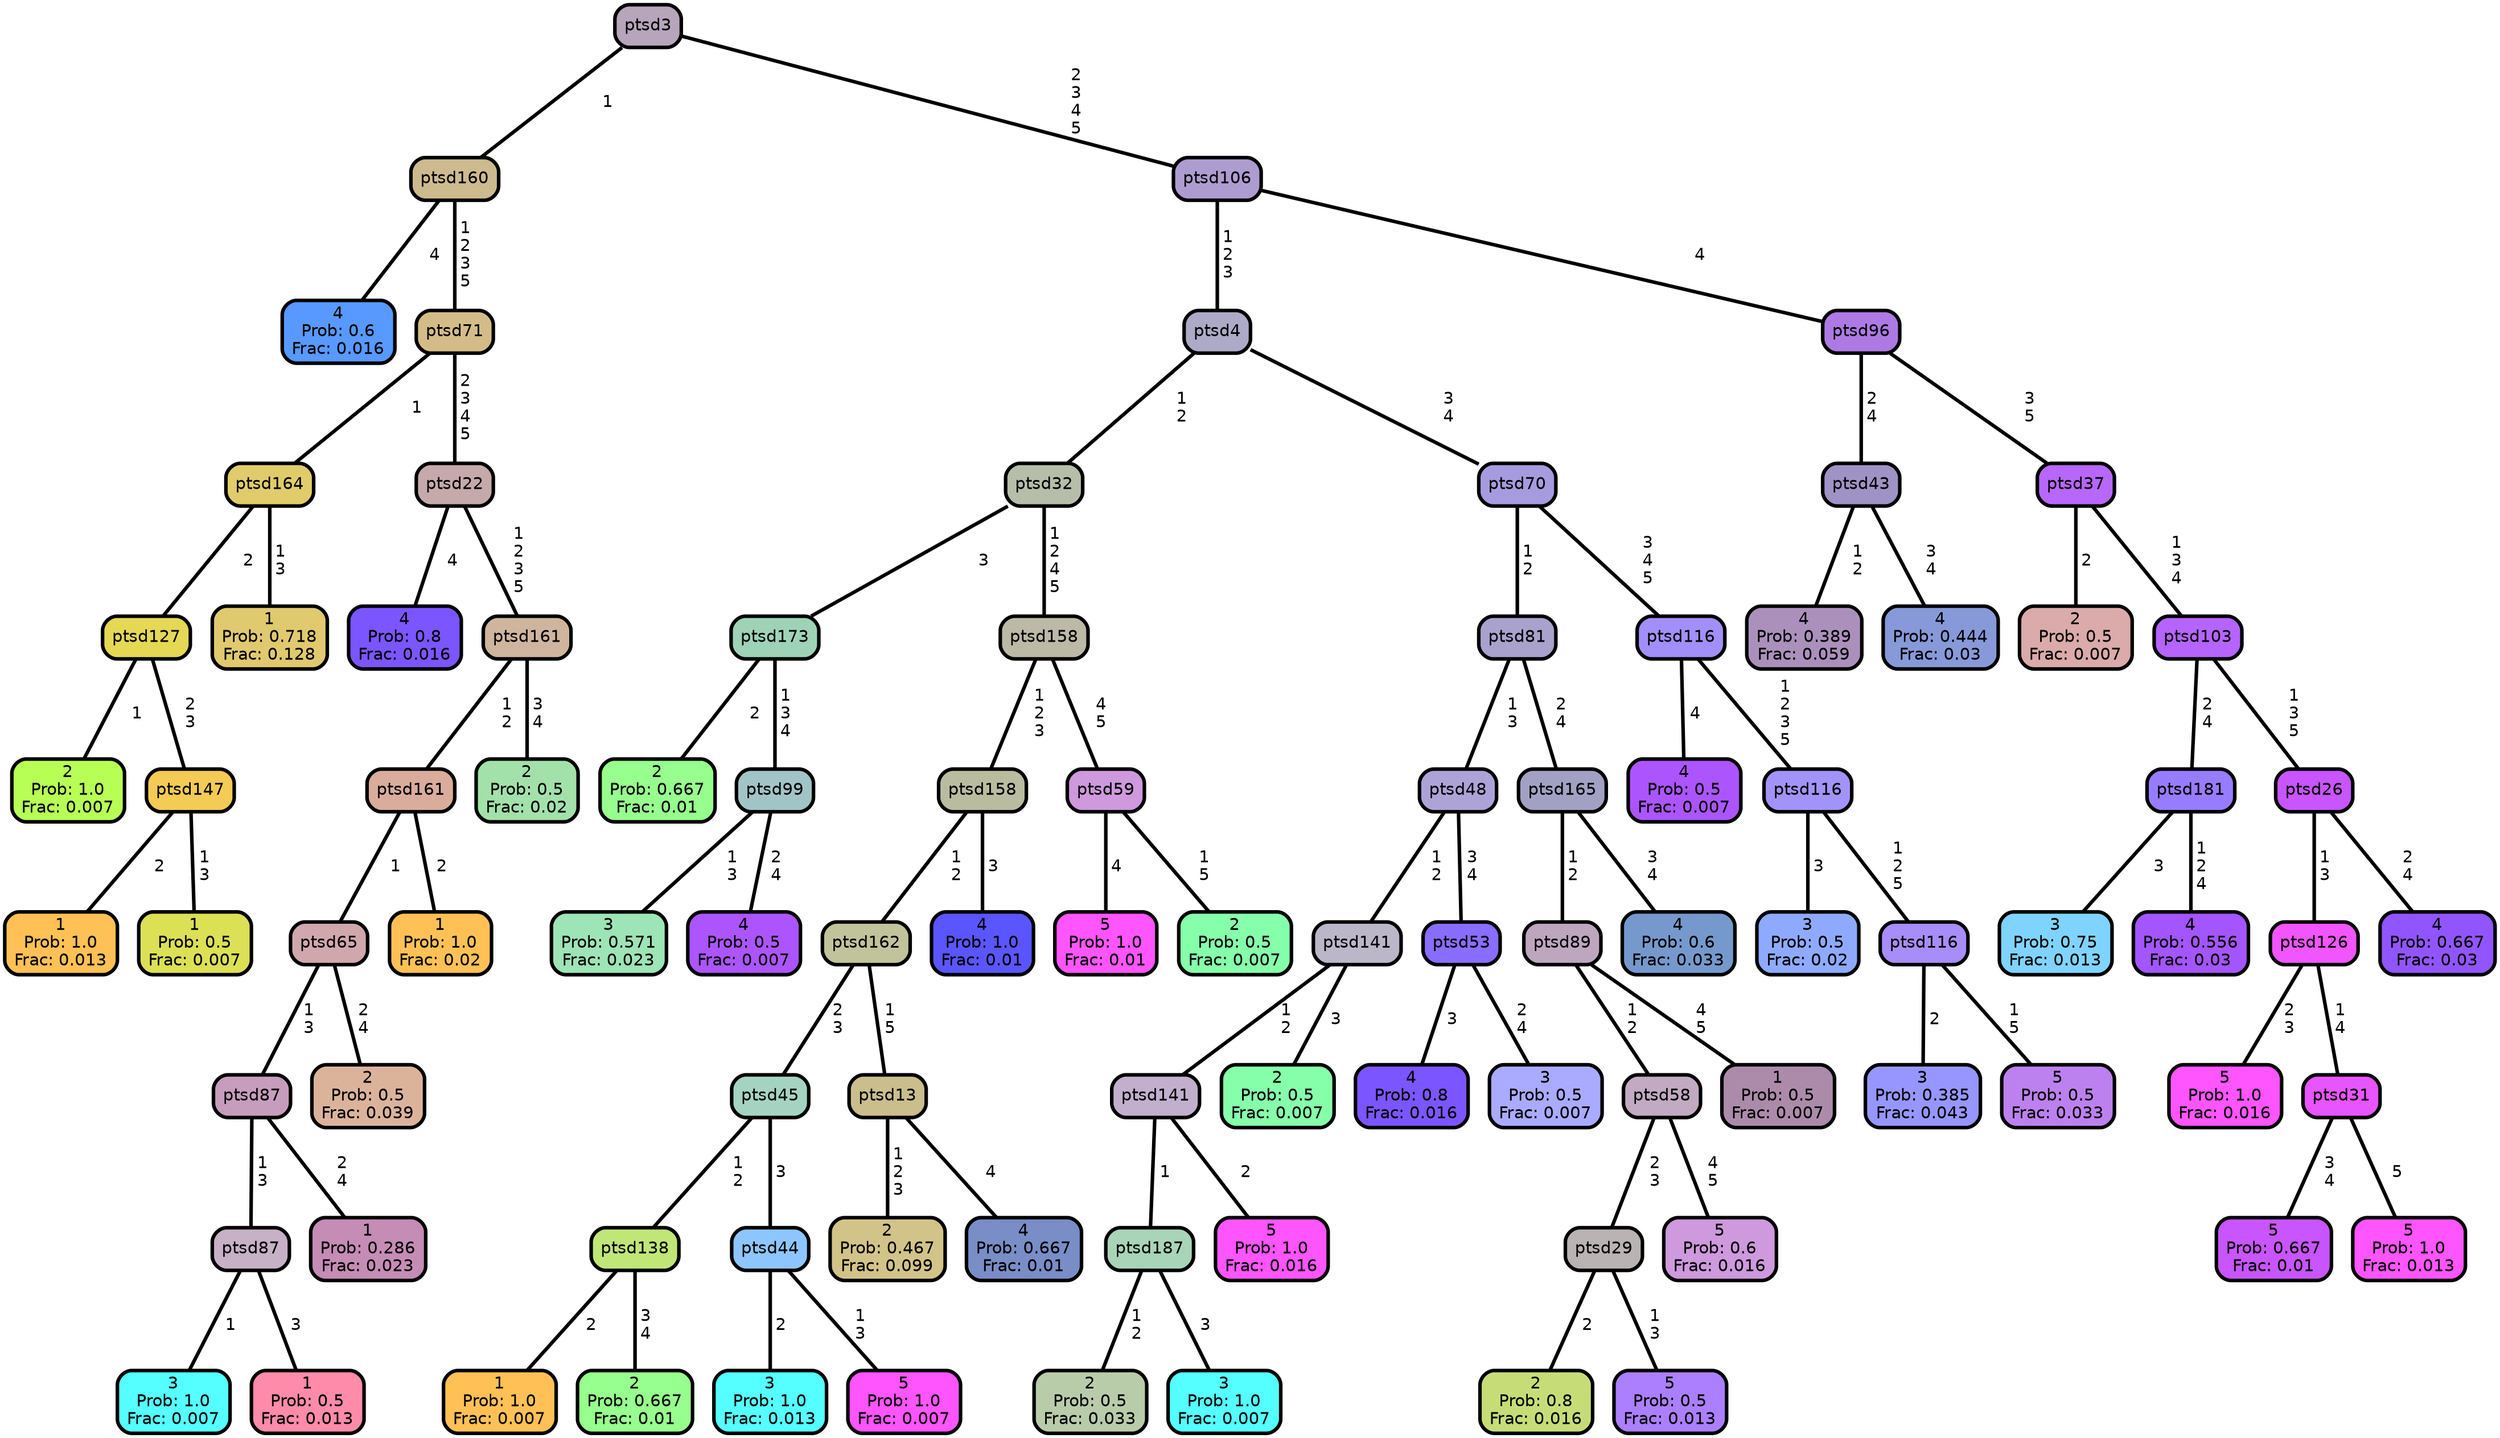graph Tree {
node [shape=box, style="filled, rounded",color="black",penwidth="3",fontcolor="black",                 fontname=helvetica] ;
graph [ranksep="0 equally", splines=straight,                 bgcolor=transparent, dpi=60] ;
edge [fontname=helvetica, color=black] ;
0 [label="4
Prob: 0.6
Frac: 0.016", fillcolor="#5899ff"] ;
1 [label="ptsd160",href=".//ptsd160.svg", fillcolor="#cdba8e"] ;
2 [label="2
Prob: 1.0
Frac: 0.007", fillcolor="#b8ff55"] ;
3 [label="ptsd127",href=".//ptsd127.svg", fillcolor="#e4d855"] ;
4 [label="1
Prob: 1.0
Frac: 0.013", fillcolor="#ffc155"] ;
5 [label="ptsd147",href=".//ptsd147.svg", fillcolor="#f3cb55"] ;
6 [label="1
Prob: 0.5
Frac: 0.007", fillcolor="#dbe055"] ;
7 [label="ptsd164",href=".//ptsd164.svg", fillcolor="#e0cc6a"] ;
8 [label="1
Prob: 0.718
Frac: 0.128", fillcolor="#e0c96f"] ;
9 [label="ptsd71",href=".//ptsd71.svg", fillcolor="#d4bc88"] ;
10 [label="4
Prob: 0.8
Frac: 0.016", fillcolor="#7b55ff"] ;
11 [label="ptsd22",href=".//ptsd22.svg", fillcolor="#c6a9aa"] ;
12 [label="3
Prob: 1.0
Frac: 0.007", fillcolor="#55ffff"] ;
13 [label="ptsd87",href=".//ptsd87.svg", fillcolor="#c6b1c6"] ;
14 [label="1
Prob: 0.5
Frac: 0.013", fillcolor="#ff8baa"] ;
15 [label="ptsd87",href=".//ptsd87.svg", fillcolor="#c69dbd"] ;
16 [label="1
Prob: 0.286
Frac: 0.023", fillcolor="#c58cb6"] ;
17 [label="ptsd65",href=".//ptsd65.svg", fillcolor="#d0a7ad"] ;
18 [label="2
Prob: 0.5
Frac: 0.039", fillcolor="#dbb39b"] ;
19 [label="ptsd161",href=".//ptsd161.svg", fillcolor="#d9ac9c"] ;
20 [label="1
Prob: 1.0
Frac: 0.02", fillcolor="#ffc155"] ;
21 [label="ptsd161",href=".//ptsd161.svg", fillcolor="#d0b59e"] ;
22 [label="2
Prob: 0.5
Frac: 0.02", fillcolor="#a2e2aa"] ;
23 [label="ptsd3",href=".//ptsd3.svg", fillcolor="#b7a5bb"] ;
24 [label="2
Prob: 0.667
Frac: 0.01", fillcolor="#97ff8d"] ;
25 [label="ptsd173",href=".//ptsd173.svg", fillcolor="#9ed3b8"] ;
26 [label="3
Prob: 0.571
Frac: 0.023", fillcolor="#9de4b6"] ;
27 [label="ptsd99",href=".//ptsd99.svg", fillcolor="#a1c4c6"] ;
28 [label="4
Prob: 0.5
Frac: 0.007", fillcolor="#ac55ff"] ;
29 [label="ptsd32",href=".//ptsd32.svg", fillcolor="#b6beaa"] ;
30 [label="1
Prob: 1.0
Frac: 0.007", fillcolor="#ffc155"] ;
31 [label="ptsd138",href=".//ptsd138.svg", fillcolor="#c0e677"] ;
32 [label="2
Prob: 0.667
Frac: 0.01", fillcolor="#97ff8d"] ;
33 [label="ptsd45",href=".//ptsd45.svg", fillcolor="#a4d4c1"] ;
34 [label="3
Prob: 1.0
Frac: 0.013", fillcolor="#55ffff"] ;
35 [label="ptsd44",href=".//ptsd44.svg", fillcolor="#8dc6ff"] ;
36 [label="5
Prob: 1.0
Frac: 0.007", fillcolor="#ff55ff"] ;
37 [label="ptsd162",href=".//ptsd162.svg", fillcolor="#c1c39a"] ;
38 [label="2
Prob: 0.467
Frac: 0.099", fillcolor="#d2c388"] ;
39 [label="ptsd13",href=".//ptsd13.svg", fillcolor="#cabe8d"] ;
40 [label="4
Prob: 0.667
Frac: 0.01", fillcolor="#798dc6"] ;
41 [label="ptsd158",href=".//ptsd158.svg", fillcolor="#babca0"] ;
42 [label="4
Prob: 1.0
Frac: 0.01", fillcolor="#5a55ff"] ;
43 [label="ptsd158",href=".//ptsd158.svg", fillcolor="#bcb9a6"] ;
44 [label="5
Prob: 1.0
Frac: 0.01", fillcolor="#ff55ff"] ;
45 [label="ptsd59",href=".//ptsd59.svg", fillcolor="#ce99dd"] ;
46 [label="2
Prob: 0.5
Frac: 0.007", fillcolor="#86ffaa"] ;
47 [label="ptsd4",href=".//ptsd4.svg", fillcolor="#adaac7"] ;
48 [label="2
Prob: 0.5
Frac: 0.033", fillcolor="#b9ccaa"] ;
49 [label="ptsd187",href=".//ptsd187.svg", fillcolor="#a8d4b8"] ;
50 [label="3
Prob: 1.0
Frac: 0.007", fillcolor="#55ffff"] ;
51 [label="ptsd141",href=".//ptsd141.svg", fillcolor="#c2afcd"] ;
52 [label="5
Prob: 1.0
Frac: 0.016", fillcolor="#ff55ff"] ;
53 [label="ptsd141",href=".//ptsd141.svg", fillcolor="#bbb7c9"] ;
54 [label="2
Prob: 0.5
Frac: 0.007", fillcolor="#86ffaa"] ;
55 [label="ptsd48",href=".//ptsd48.svg", fillcolor="#aea3d7"] ;
56 [label="4
Prob: 0.8
Frac: 0.016", fillcolor="#7b55ff"] ;
57 [label="ptsd53",href=".//ptsd53.svg", fillcolor="#886dff"] ;
58 [label="3
Prob: 0.5
Frac: 0.007", fillcolor="#aaaaff"] ;
59 [label="ptsd81",href=".//ptsd81.svg", fillcolor="#a8a2cd"] ;
60 [label="2
Prob: 0.8
Frac: 0.016", fillcolor="#c6dd77"] ;
61 [label="ptsd29",href=".//ptsd29.svg", fillcolor="#bab3b3"] ;
62 [label="5
Prob: 0.5
Frac: 0.013", fillcolor="#ab7fff"] ;
63 [label="ptsd58",href=".//ptsd58.svg", fillcolor="#c1aac2"] ;
64 [label="5
Prob: 0.6
Frac: 0.016", fillcolor="#ce99dd"] ;
65 [label="ptsd89",href=".//ptsd89.svg", fillcolor="#bea6bf"] ;
66 [label="1
Prob: 0.5
Frac: 0.007", fillcolor="#ac8baa"] ;
67 [label="ptsd165",href=".//ptsd165.svg", fillcolor="#a2a1c4"] ;
68 [label="4
Prob: 0.6
Frac: 0.033", fillcolor="#7599cc"] ;
69 [label="ptsd70",href=".//ptsd70.svg", fillcolor="#a69bde"] ;
70 [label="4
Prob: 0.5
Frac: 0.007", fillcolor="#ac55ff"] ;
71 [label="ptsd116",href=".//ptsd116.svg", fillcolor="#a28ff9"] ;
72 [label="3
Prob: 0.5
Frac: 0.02", fillcolor="#8eaaff"] ;
73 [label="ptsd116",href=".//ptsd116.svg", fillcolor="#a293f9"] ;
74 [label="3
Prob: 0.385
Frac: 0.043", fillcolor="#9796ff"] ;
75 [label="ptsd116",href=".//ptsd116.svg", fillcolor="#a78df7"] ;
76 [label="5
Prob: 0.5
Frac: 0.033", fillcolor="#bc81ee"] ;
77 [label="ptsd106",href=".//ptsd106.svg", fillcolor="#ad9cd0"] ;
78 [label="4
Prob: 0.389
Frac: 0.059", fillcolor="#ab90bc"] ;
79 [label="ptsd43",href=".//ptsd43.svg", fillcolor="#9f93c6"] ;
80 [label="4
Prob: 0.444
Frac: 0.03", fillcolor="#8899d9"] ;
81 [label="ptsd96",href=".//ptsd96.svg", fillcolor="#ad7ae4"] ;
82 [label="2
Prob: 0.5
Frac: 0.007", fillcolor="#dbaaaa"] ;
83 [label="ptsd37",href=".//ptsd37.svg", fillcolor="#b767fa"] ;
84 [label="3
Prob: 0.75
Frac: 0.013", fillcolor="#7fd4ff"] ;
85 [label="ptsd181",href=".//ptsd181.svg", fillcolor="#987cff"] ;
86 [label="4
Prob: 0.556
Frac: 0.03", fillcolor="#a355ff"] ;
87 [label="ptsd103",href=".//ptsd103.svg", fillcolor="#b564ff"] ;
88 [label="5
Prob: 1.0
Frac: 0.016", fillcolor="#ff55ff"] ;
89 [label="ptsd126",href=".//ptsd126.svg", fillcolor="#f155ff"] ;
90 [label="5
Prob: 0.667
Frac: 0.01", fillcolor="#c855ff"] ;
91 [label="ptsd31",href=".//ptsd31.svg", fillcolor="#e755ff"] ;
92 [label="5
Prob: 1.0
Frac: 0.013", fillcolor="#ff55ff"] ;
93 [label="ptsd26",href=".//ptsd26.svg", fillcolor="#c855ff"] ;
94 [label="4
Prob: 0.667
Frac: 0.03", fillcolor="#9155ff"] ;
1 -- 0 [label=" 4",penwidth=3] ;
1 -- 9 [label=" 1\n 2\n 3\n 5",penwidth=3] ;
3 -- 2 [label=" 1",penwidth=3] ;
3 -- 5 [label=" 2\n 3",penwidth=3] ;
5 -- 4 [label=" 2",penwidth=3] ;
5 -- 6 [label=" 1\n 3",penwidth=3] ;
7 -- 3 [label=" 2",penwidth=3] ;
7 -- 8 [label=" 1\n 3",penwidth=3] ;
9 -- 7 [label=" 1",penwidth=3] ;
9 -- 11 [label=" 2\n 3\n 4\n 5",penwidth=3] ;
11 -- 10 [label=" 4",penwidth=3] ;
11 -- 21 [label=" 1\n 2\n 3\n 5",penwidth=3] ;
13 -- 12 [label=" 1",penwidth=3] ;
13 -- 14 [label=" 3",penwidth=3] ;
15 -- 13 [label=" 1\n 3",penwidth=3] ;
15 -- 16 [label=" 2\n 4",penwidth=3] ;
17 -- 15 [label=" 1\n 3",penwidth=3] ;
17 -- 18 [label=" 2\n 4",penwidth=3] ;
19 -- 17 [label=" 1",penwidth=3] ;
19 -- 20 [label=" 2",penwidth=3] ;
21 -- 19 [label=" 1\n 2",penwidth=3] ;
21 -- 22 [label=" 3\n 4",penwidth=3] ;
23 -- 1 [label=" 1",penwidth=3] ;
23 -- 77 [label=" 2\n 3\n 4\n 5",penwidth=3] ;
25 -- 24 [label=" 2",penwidth=3] ;
25 -- 27 [label=" 1\n 3\n 4",penwidth=3] ;
27 -- 26 [label=" 1\n 3",penwidth=3] ;
27 -- 28 [label=" 2\n 4",penwidth=3] ;
29 -- 25 [label=" 3",penwidth=3] ;
29 -- 43 [label=" 1\n 2\n 4\n 5",penwidth=3] ;
31 -- 30 [label=" 2",penwidth=3] ;
31 -- 32 [label=" 3\n 4",penwidth=3] ;
33 -- 31 [label=" 1\n 2",penwidth=3] ;
33 -- 35 [label=" 3",penwidth=3] ;
35 -- 34 [label=" 2",penwidth=3] ;
35 -- 36 [label=" 1\n 3",penwidth=3] ;
37 -- 33 [label=" 2\n 3",penwidth=3] ;
37 -- 39 [label=" 1\n 5",penwidth=3] ;
39 -- 38 [label=" 1\n 2\n 3",penwidth=3] ;
39 -- 40 [label=" 4",penwidth=3] ;
41 -- 37 [label=" 1\n 2",penwidth=3] ;
41 -- 42 [label=" 3",penwidth=3] ;
43 -- 41 [label=" 1\n 2\n 3",penwidth=3] ;
43 -- 45 [label=" 4\n 5",penwidth=3] ;
45 -- 44 [label=" 4",penwidth=3] ;
45 -- 46 [label=" 1\n 5",penwidth=3] ;
47 -- 29 [label=" 1\n 2",penwidth=3] ;
47 -- 69 [label=" 3\n 4",penwidth=3] ;
49 -- 48 [label=" 1\n 2",penwidth=3] ;
49 -- 50 [label=" 3",penwidth=3] ;
51 -- 49 [label=" 1",penwidth=3] ;
51 -- 52 [label=" 2",penwidth=3] ;
53 -- 51 [label=" 1\n 2",penwidth=3] ;
53 -- 54 [label=" 3",penwidth=3] ;
55 -- 53 [label=" 1\n 2",penwidth=3] ;
55 -- 57 [label=" 3\n 4",penwidth=3] ;
57 -- 56 [label=" 3",penwidth=3] ;
57 -- 58 [label=" 2\n 4",penwidth=3] ;
59 -- 55 [label=" 1\n 3",penwidth=3] ;
59 -- 67 [label=" 2\n 4",penwidth=3] ;
61 -- 60 [label=" 2",penwidth=3] ;
61 -- 62 [label=" 1\n 3",penwidth=3] ;
63 -- 61 [label=" 2\n 3",penwidth=3] ;
63 -- 64 [label=" 4\n 5",penwidth=3] ;
65 -- 63 [label=" 1\n 2",penwidth=3] ;
65 -- 66 [label=" 4\n 5",penwidth=3] ;
67 -- 65 [label=" 1\n 2",penwidth=3] ;
67 -- 68 [label=" 3\n 4",penwidth=3] ;
69 -- 59 [label=" 1\n 2",penwidth=3] ;
69 -- 71 [label=" 3\n 4\n 5",penwidth=3] ;
71 -- 70 [label=" 4",penwidth=3] ;
71 -- 73 [label=" 1\n 2\n 3\n 5",penwidth=3] ;
73 -- 72 [label=" 3",penwidth=3] ;
73 -- 75 [label=" 1\n 2\n 5",penwidth=3] ;
75 -- 74 [label=" 2",penwidth=3] ;
75 -- 76 [label=" 1\n 5",penwidth=3] ;
77 -- 47 [label=" 1\n 2\n 3",penwidth=3] ;
77 -- 81 [label=" 4",penwidth=3] ;
79 -- 78 [label=" 1\n 2",penwidth=3] ;
79 -- 80 [label=" 3\n 4",penwidth=3] ;
81 -- 79 [label=" 2\n 4",penwidth=3] ;
81 -- 83 [label=" 3\n 5",penwidth=3] ;
83 -- 82 [label=" 2",penwidth=3] ;
83 -- 87 [label=" 1\n 3\n 4",penwidth=3] ;
85 -- 84 [label=" 3",penwidth=3] ;
85 -- 86 [label=" 1\n 2\n 4",penwidth=3] ;
87 -- 85 [label=" 2\n 4",penwidth=3] ;
87 -- 93 [label=" 1\n 3\n 5",penwidth=3] ;
89 -- 88 [label=" 2\n 3",penwidth=3] ;
89 -- 91 [label=" 1\n 4",penwidth=3] ;
91 -- 90 [label=" 3\n 4",penwidth=3] ;
91 -- 92 [label=" 5",penwidth=3] ;
93 -- 89 [label=" 1\n 3",penwidth=3] ;
93 -- 94 [label=" 2\n 4",penwidth=3] ;
{rank = same;}}